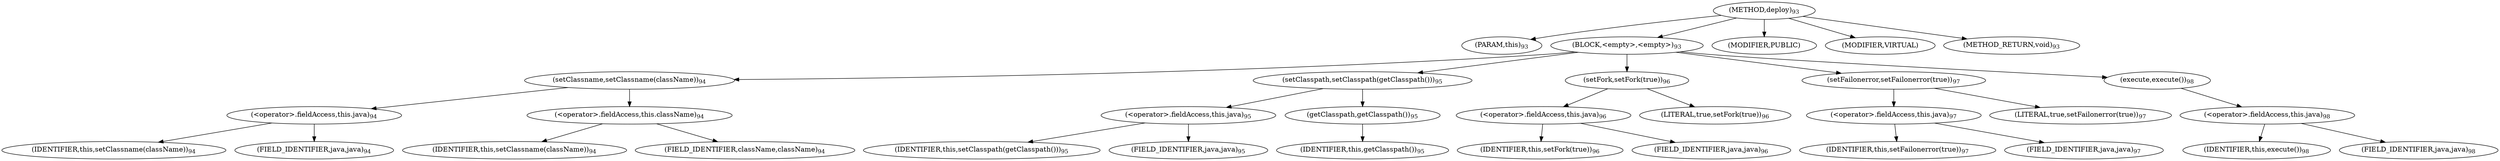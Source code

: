 digraph "deploy" {  
"86" [label = <(METHOD,deploy)<SUB>93</SUB>> ]
"6" [label = <(PARAM,this)<SUB>93</SUB>> ]
"87" [label = <(BLOCK,&lt;empty&gt;,&lt;empty&gt;)<SUB>93</SUB>> ]
"88" [label = <(setClassname,setClassname(className))<SUB>94</SUB>> ]
"89" [label = <(&lt;operator&gt;.fieldAccess,this.java)<SUB>94</SUB>> ]
"90" [label = <(IDENTIFIER,this,setClassname(className))<SUB>94</SUB>> ]
"91" [label = <(FIELD_IDENTIFIER,java,java)<SUB>94</SUB>> ]
"92" [label = <(&lt;operator&gt;.fieldAccess,this.className)<SUB>94</SUB>> ]
"93" [label = <(IDENTIFIER,this,setClassname(className))<SUB>94</SUB>> ]
"94" [label = <(FIELD_IDENTIFIER,className,className)<SUB>94</SUB>> ]
"95" [label = <(setClasspath,setClasspath(getClasspath()))<SUB>95</SUB>> ]
"96" [label = <(&lt;operator&gt;.fieldAccess,this.java)<SUB>95</SUB>> ]
"97" [label = <(IDENTIFIER,this,setClasspath(getClasspath()))<SUB>95</SUB>> ]
"98" [label = <(FIELD_IDENTIFIER,java,java)<SUB>95</SUB>> ]
"99" [label = <(getClasspath,getClasspath())<SUB>95</SUB>> ]
"5" [label = <(IDENTIFIER,this,getClasspath())<SUB>95</SUB>> ]
"100" [label = <(setFork,setFork(true))<SUB>96</SUB>> ]
"101" [label = <(&lt;operator&gt;.fieldAccess,this.java)<SUB>96</SUB>> ]
"102" [label = <(IDENTIFIER,this,setFork(true))<SUB>96</SUB>> ]
"103" [label = <(FIELD_IDENTIFIER,java,java)<SUB>96</SUB>> ]
"104" [label = <(LITERAL,true,setFork(true))<SUB>96</SUB>> ]
"105" [label = <(setFailonerror,setFailonerror(true))<SUB>97</SUB>> ]
"106" [label = <(&lt;operator&gt;.fieldAccess,this.java)<SUB>97</SUB>> ]
"107" [label = <(IDENTIFIER,this,setFailonerror(true))<SUB>97</SUB>> ]
"108" [label = <(FIELD_IDENTIFIER,java,java)<SUB>97</SUB>> ]
"109" [label = <(LITERAL,true,setFailonerror(true))<SUB>97</SUB>> ]
"110" [label = <(execute,execute())<SUB>98</SUB>> ]
"111" [label = <(&lt;operator&gt;.fieldAccess,this.java)<SUB>98</SUB>> ]
"112" [label = <(IDENTIFIER,this,execute())<SUB>98</SUB>> ]
"113" [label = <(FIELD_IDENTIFIER,java,java)<SUB>98</SUB>> ]
"114" [label = <(MODIFIER,PUBLIC)> ]
"115" [label = <(MODIFIER,VIRTUAL)> ]
"116" [label = <(METHOD_RETURN,void)<SUB>93</SUB>> ]
  "86" -> "6" 
  "86" -> "87" 
  "86" -> "114" 
  "86" -> "115" 
  "86" -> "116" 
  "87" -> "88" 
  "87" -> "95" 
  "87" -> "100" 
  "87" -> "105" 
  "87" -> "110" 
  "88" -> "89" 
  "88" -> "92" 
  "89" -> "90" 
  "89" -> "91" 
  "92" -> "93" 
  "92" -> "94" 
  "95" -> "96" 
  "95" -> "99" 
  "96" -> "97" 
  "96" -> "98" 
  "99" -> "5" 
  "100" -> "101" 
  "100" -> "104" 
  "101" -> "102" 
  "101" -> "103" 
  "105" -> "106" 
  "105" -> "109" 
  "106" -> "107" 
  "106" -> "108" 
  "110" -> "111" 
  "111" -> "112" 
  "111" -> "113" 
}
